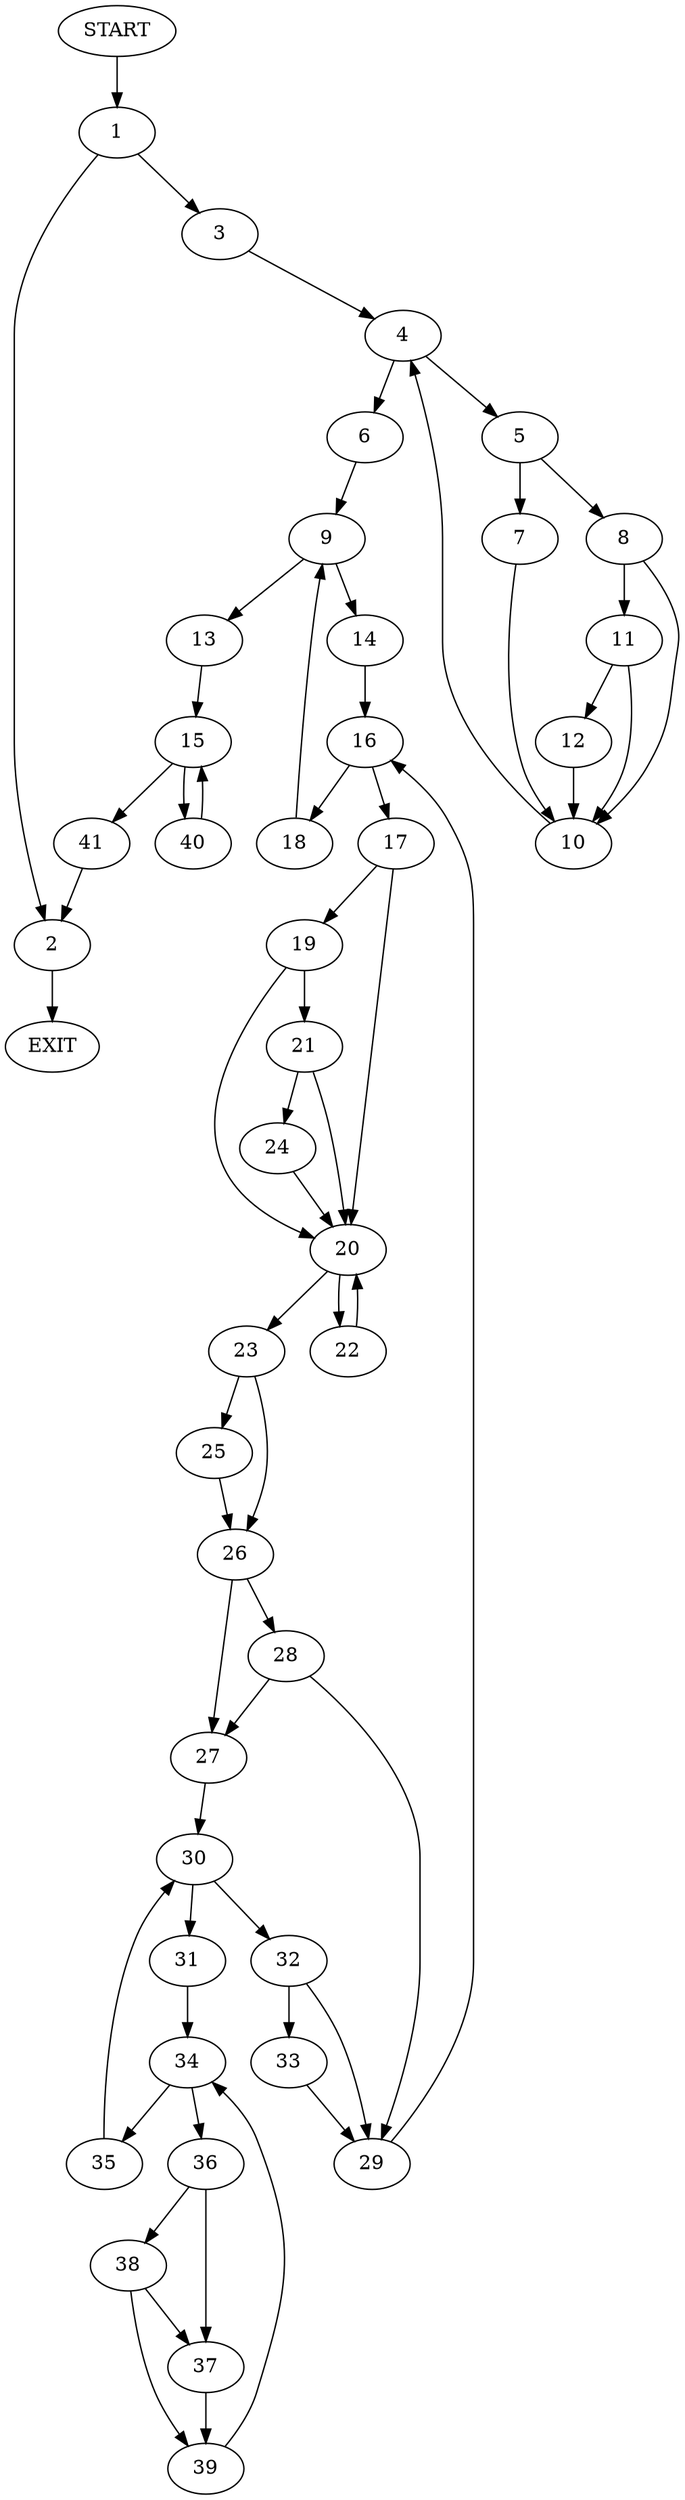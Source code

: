 digraph {
0 [label="START"]
42 [label="EXIT"]
0 -> 1
1 -> 2
1 -> 3
2 -> 42
3 -> 4
4 -> 5
4 -> 6
5 -> 7
5 -> 8
6 -> 9
7 -> 10
8 -> 11
8 -> 10
10 -> 4
11 -> 10
11 -> 12
12 -> 10
9 -> 13
9 -> 14
13 -> 15
14 -> 16
16 -> 17
16 -> 18
17 -> 19
17 -> 20
18 -> 9
19 -> 21
19 -> 20
20 -> 22
20 -> 23
21 -> 24
21 -> 20
24 -> 20
22 -> 20
23 -> 25
23 -> 26
25 -> 26
26 -> 27
26 -> 28
28 -> 27
28 -> 29
27 -> 30
29 -> 16
30 -> 31
30 -> 32
32 -> 29
32 -> 33
31 -> 34
34 -> 35
34 -> 36
36 -> 37
36 -> 38
35 -> 30
38 -> 39
38 -> 37
37 -> 39
39 -> 34
33 -> 29
15 -> 40
15 -> 41
40 -> 15
41 -> 2
}
